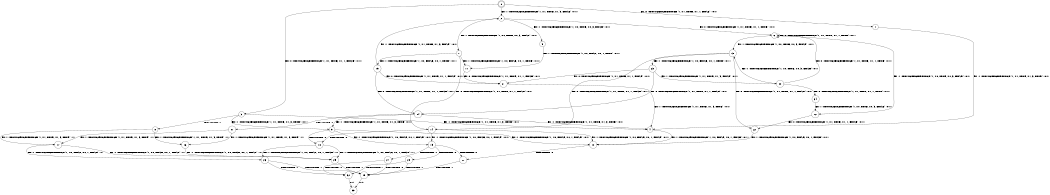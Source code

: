 digraph BCG {
size = "7, 10.5";
center = TRUE;
node [shape = circle];
0 [peripheries = 2];
0 -> 1 [label = "EX !0 !ATOMIC_EXCH_BRANCH (1, +1, TRUE, +1, 1, FALSE) !:0:1:"];
0 -> 2 [label = "EX !1 !ATOMIC_EXCH_BRANCH (1, +1, TRUE, +1, 3, FALSE) !:0:1:"];
0 -> 3 [label = "EX !0 !ATOMIC_EXCH_BRANCH (1, +1, TRUE, +1, 1, FALSE) !:0:1:"];
1 -> 4 [label = "EX !1 !ATOMIC_EXCH_BRANCH (1, +1, TRUE, +1, 3, TRUE) !:0:1:"];
2 -> 5 [label = "EX !1 !ATOMIC_EXCH_BRANCH (1, +0, TRUE, +0, 3, FALSE) !:0:1:"];
2 -> 6 [label = "EX !0 !ATOMIC_EXCH_BRANCH (1, +1, TRUE, +1, 1, TRUE) !:0:1:"];
2 -> 7 [label = "EX !1 !ATOMIC_EXCH_BRANCH (1, +0, TRUE, +0, 3, FALSE) !:0:1:"];
3 -> 4 [label = "EX !1 !ATOMIC_EXCH_BRANCH (1, +1, TRUE, +1, 3, TRUE) !:0:1:"];
3 -> 8 [label = "TERMINATE !0"];
3 -> 9 [label = "EX !1 !ATOMIC_EXCH_BRANCH (1, +1, TRUE, +1, 3, TRUE) !:0:1:"];
4 -> 10 [label = "EX !1 !ATOMIC_EXCH_BRANCH (1, +0, FALSE, +0, 1, FALSE) !:0:1:"];
5 -> 11 [label = "EX !1 !ATOMIC_EXCH_BRANCH (1, +0, FALSE, +0, 1, TRUE) !:0:1:"];
6 -> 12 [label = "EX !1 !ATOMIC_EXCH_BRANCH (1, +0, TRUE, +0, 3, FALSE) !:0:1:"];
6 -> 13 [label = "EX !1 !ATOMIC_EXCH_BRANCH (1, +0, TRUE, +0, 3, FALSE) !:0:1:"];
6 -> 6 [label = "EX !0 !ATOMIC_EXCH_BRANCH (1, +1, TRUE, +1, 1, TRUE) !:0:1:"];
7 -> 11 [label = "EX !1 !ATOMIC_EXCH_BRANCH (1, +0, FALSE, +0, 1, TRUE) !:0:1:"];
7 -> 14 [label = "EX !0 !ATOMIC_EXCH_BRANCH (1, +1, TRUE, +1, 1, FALSE) !:0:1:"];
7 -> 15 [label = "EX !1 !ATOMIC_EXCH_BRANCH (1, +0, FALSE, +0, 1, TRUE) !:0:1:"];
8 -> 16 [label = "EX !1 !ATOMIC_EXCH_BRANCH (1, +1, TRUE, +1, 3, TRUE) !:1:"];
8 -> 17 [label = "EX !1 !ATOMIC_EXCH_BRANCH (1, +1, TRUE, +1, 3, TRUE) !:1:"];
9 -> 10 [label = "EX !1 !ATOMIC_EXCH_BRANCH (1, +0, FALSE, +0, 1, FALSE) !:0:1:"];
9 -> 18 [label = "TERMINATE !0"];
9 -> 19 [label = "EX !1 !ATOMIC_EXCH_BRANCH (1, +0, FALSE, +0, 1, FALSE) !:0:1:"];
10 -> 20 [label = "TERMINATE !0"];
11 -> 21 [label = "EX !0 !ATOMIC_EXCH_BRANCH (1, +1, TRUE, +1, 1, FALSE) !:0:1:"];
12 -> 22 [label = "EX !0 !ATOMIC_EXCH_BRANCH (1, +1, TRUE, +1, 1, FALSE) !:0:1:"];
13 -> 22 [label = "EX !0 !ATOMIC_EXCH_BRANCH (1, +1, TRUE, +1, 1, FALSE) !:0:1:"];
13 -> 23 [label = "EX !1 !ATOMIC_EXCH_BRANCH (1, +0, FALSE, +0, 1, TRUE) !:0:1:"];
13 -> 14 [label = "EX !0 !ATOMIC_EXCH_BRANCH (1, +1, TRUE, +1, 1, FALSE) !:0:1:"];
14 -> 10 [label = "EX !1 !ATOMIC_EXCH_BRANCH (1, +0, FALSE, +0, 1, FALSE) !:0:1:"];
14 -> 18 [label = "TERMINATE !0"];
14 -> 19 [label = "EX !1 !ATOMIC_EXCH_BRANCH (1, +0, FALSE, +0, 1, FALSE) !:0:1:"];
15 -> 21 [label = "EX !0 !ATOMIC_EXCH_BRANCH (1, +1, TRUE, +1, 1, FALSE) !:0:1:"];
15 -> 24 [label = "EX !0 !ATOMIC_EXCH_BRANCH (1, +1, TRUE, +1, 1, FALSE) !:0:1:"];
15 -> 2 [label = "EX !1 !ATOMIC_EXCH_BRANCH (1, +1, TRUE, +1, 3, FALSE) !:0:1:"];
16 -> 25 [label = "EX !1 !ATOMIC_EXCH_BRANCH (1, +0, FALSE, +0, 1, FALSE) !:1:"];
17 -> 25 [label = "EX !1 !ATOMIC_EXCH_BRANCH (1, +0, FALSE, +0, 1, FALSE) !:1:"];
17 -> 26 [label = "EX !1 !ATOMIC_EXCH_BRANCH (1, +0, FALSE, +0, 1, FALSE) !:1:"];
18 -> 25 [label = "EX !1 !ATOMIC_EXCH_BRANCH (1, +0, FALSE, +0, 1, FALSE) !:1:"];
18 -> 26 [label = "EX !1 !ATOMIC_EXCH_BRANCH (1, +0, FALSE, +0, 1, FALSE) !:1:"];
19 -> 20 [label = "TERMINATE !0"];
19 -> 27 [label = "TERMINATE !1"];
19 -> 28 [label = "TERMINATE !0"];
20 -> 29 [label = "TERMINATE !1"];
21 -> 4 [label = "EX !1 !ATOMIC_EXCH_BRANCH (1, +1, TRUE, +1, 3, TRUE) !:0:1:"];
22 -> 10 [label = "EX !1 !ATOMIC_EXCH_BRANCH (1, +0, FALSE, +0, 1, FALSE) !:0:1:"];
23 -> 21 [label = "EX !0 !ATOMIC_EXCH_BRANCH (1, +1, TRUE, +1, 1, FALSE) !:0:1:"];
23 -> 30 [label = "EX !1 !ATOMIC_EXCH_BRANCH (1, +1, TRUE, +1, 3, FALSE) !:0:1:"];
23 -> 24 [label = "EX !0 !ATOMIC_EXCH_BRANCH (1, +1, TRUE, +1, 1, FALSE) !:0:1:"];
24 -> 4 [label = "EX !1 !ATOMIC_EXCH_BRANCH (1, +1, TRUE, +1, 3, TRUE) !:0:1:"];
24 -> 31 [label = "TERMINATE !0"];
24 -> 9 [label = "EX !1 !ATOMIC_EXCH_BRANCH (1, +1, TRUE, +1, 3, TRUE) !:0:1:"];
25 -> 29 [label = "TERMINATE !1"];
26 -> 29 [label = "TERMINATE !1"];
26 -> 32 [label = "TERMINATE !1"];
27 -> 29 [label = "TERMINATE !0"];
27 -> 32 [label = "TERMINATE !0"];
28 -> 29 [label = "TERMINATE !1"];
28 -> 32 [label = "TERMINATE !1"];
29 -> 33 [label = "exit"];
30 -> 34 [label = "EX !0 !ATOMIC_EXCH_BRANCH (1, +1, TRUE, +1, 1, TRUE) !:0:1:"];
30 -> 13 [label = "EX !1 !ATOMIC_EXCH_BRANCH (1, +0, TRUE, +0, 3, FALSE) !:0:1:"];
30 -> 6 [label = "EX !0 !ATOMIC_EXCH_BRANCH (1, +1, TRUE, +1, 1, TRUE) !:0:1:"];
31 -> 16 [label = "EX !1 !ATOMIC_EXCH_BRANCH (1, +1, TRUE, +1, 3, TRUE) !:1:"];
31 -> 17 [label = "EX !1 !ATOMIC_EXCH_BRANCH (1, +1, TRUE, +1, 3, TRUE) !:1:"];
32 -> 33 [label = "exit"];
34 -> 12 [label = "EX !1 !ATOMIC_EXCH_BRANCH (1, +0, TRUE, +0, 3, FALSE) !:0:1:"];
}
